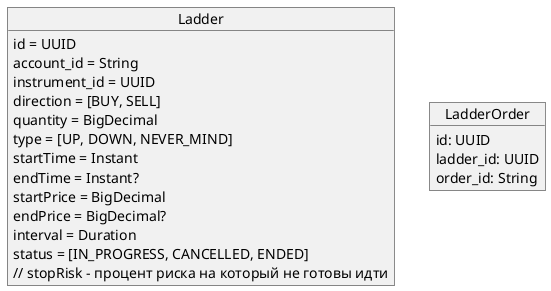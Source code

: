 @startuml

object Ladder {
  id = UUID

  account_id = String
  instrument_id = UUID
  direction = [BUY, SELL]
  quantity = BigDecimal

  type = [UP, DOWN, NEVER_MIND]
  startTime = Instant
  endTime = Instant?
  startPrice = BigDecimal
  endPrice = BigDecimal?
  interval = Duration
  status = [IN_PROGRESS, CANCELLED, ENDED]

  // stopRisk - процент риска на который не готовы идти
}

object LadderOrder {
    id: UUID
    ladder_id: UUID
    order_id: String
}

@enduml